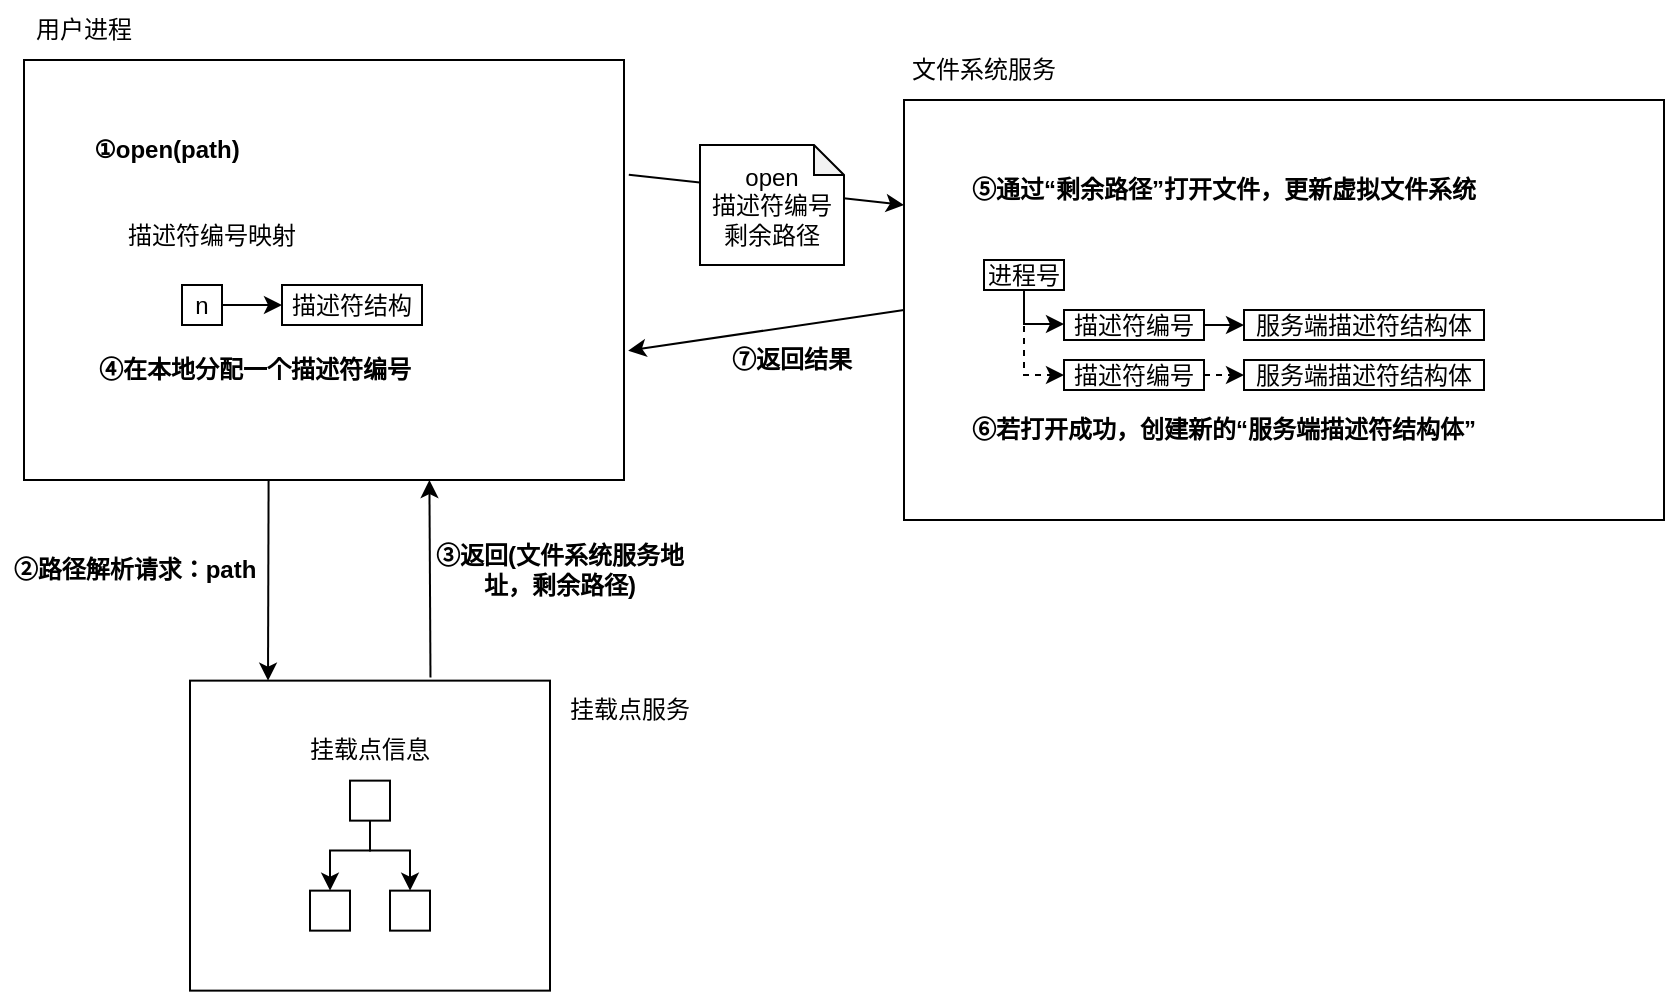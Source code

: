 <mxfile version="20.6.0" type="github">
  <diagram id="J6CUQ6Zd6wHY1RuXkqr0" name="第 1 页">
    <mxGraphModel dx="870" dy="594" grid="1" gridSize="10" guides="1" tooltips="1" connect="1" arrows="1" fold="1" page="1" pageScale="1" pageWidth="827" pageHeight="1169" math="0" shadow="0">
      <root>
        <mxCell id="0" />
        <mxCell id="1" parent="0" />
        <mxCell id="9UtF8d29-u4skydW_kOp-44" value="" style="endArrow=classic;html=1;rounded=0;exitX=1.008;exitY=0.273;exitDx=0;exitDy=0;exitPerimeter=0;entryX=0;entryY=0.25;entryDx=0;entryDy=0;" edge="1" parent="1" source="9UtF8d29-u4skydW_kOp-5" target="9UtF8d29-u4skydW_kOp-6">
          <mxGeometry width="50" height="50" relative="1" as="geometry">
            <mxPoint x="380" y="330" as="sourcePoint" />
            <mxPoint x="430" y="280" as="targetPoint" />
          </mxGeometry>
        </mxCell>
        <mxCell id="9UtF8d29-u4skydW_kOp-5" value="" style="rounded=0;whiteSpace=wrap;html=1;" vertex="1" parent="1">
          <mxGeometry x="40" y="120" width="300" height="210" as="geometry" />
        </mxCell>
        <mxCell id="9UtF8d29-u4skydW_kOp-6" value="" style="rounded=0;whiteSpace=wrap;html=1;" vertex="1" parent="1">
          <mxGeometry x="480" y="140" width="380" height="210" as="geometry" />
        </mxCell>
        <mxCell id="9UtF8d29-u4skydW_kOp-7" value="文件系统服务" style="text;html=1;strokeColor=none;fillColor=none;align=center;verticalAlign=middle;whiteSpace=wrap;rounded=0;" vertex="1" parent="1">
          <mxGeometry x="470" y="110" width="100" height="30" as="geometry" />
        </mxCell>
        <mxCell id="9UtF8d29-u4skydW_kOp-8" value="用户进程" style="text;html=1;strokeColor=none;fillColor=none;align=center;verticalAlign=middle;whiteSpace=wrap;rounded=0;" vertex="1" parent="1">
          <mxGeometry x="40" y="90" width="60" height="30" as="geometry" />
        </mxCell>
        <mxCell id="9UtF8d29-u4skydW_kOp-13" style="edgeStyle=orthogonalEdgeStyle;rounded=0;orthogonalLoop=1;jettySize=auto;html=1;exitX=1;exitY=0.5;exitDx=0;exitDy=0;entryX=0;entryY=0.5;entryDx=0;entryDy=0;" edge="1" parent="1" source="9UtF8d29-u4skydW_kOp-9" target="9UtF8d29-u4skydW_kOp-12">
          <mxGeometry relative="1" as="geometry" />
        </mxCell>
        <mxCell id="9UtF8d29-u4skydW_kOp-9" value="n" style="rounded=0;whiteSpace=wrap;html=1;" vertex="1" parent="1">
          <mxGeometry x="119" y="232.5" width="20" height="20" as="geometry" />
        </mxCell>
        <mxCell id="9UtF8d29-u4skydW_kOp-10" value="描述符编号映射" style="text;html=1;strokeColor=none;fillColor=none;align=center;verticalAlign=middle;whiteSpace=wrap;rounded=0;" vertex="1" parent="1">
          <mxGeometry x="89" y="192.5" width="90" height="30" as="geometry" />
        </mxCell>
        <mxCell id="9UtF8d29-u4skydW_kOp-12" value="描述符结构" style="rounded=0;whiteSpace=wrap;html=1;" vertex="1" parent="1">
          <mxGeometry x="169" y="232.5" width="70" height="20" as="geometry" />
        </mxCell>
        <mxCell id="9UtF8d29-u4skydW_kOp-14" value="&lt;b&gt;①open(path)&lt;/b&gt;" style="text;html=1;strokeColor=none;fillColor=none;align=center;verticalAlign=middle;whiteSpace=wrap;rounded=0;" vertex="1" parent="1">
          <mxGeometry x="58.5" y="150" width="105" height="30" as="geometry" />
        </mxCell>
        <mxCell id="9UtF8d29-u4skydW_kOp-16" value="open&lt;br&gt;描述符编号&lt;br&gt;剩余路径" style="shape=note;whiteSpace=wrap;html=1;backgroundOutline=1;darkOpacity=0.05;size=15;" vertex="1" parent="1">
          <mxGeometry x="378" y="162.5" width="72" height="60" as="geometry" />
        </mxCell>
        <mxCell id="9UtF8d29-u4skydW_kOp-18" value="" style="rounded=0;whiteSpace=wrap;html=1;" vertex="1" parent="1">
          <mxGeometry x="123" y="430.32" width="180" height="155" as="geometry" />
        </mxCell>
        <mxCell id="9UtF8d29-u4skydW_kOp-19" value="挂载点服务" style="text;html=1;strokeColor=none;fillColor=none;align=center;verticalAlign=middle;whiteSpace=wrap;rounded=0;" vertex="1" parent="1">
          <mxGeometry x="308" y="430.32" width="70" height="30" as="geometry" />
        </mxCell>
        <mxCell id="9UtF8d29-u4skydW_kOp-36" style="edgeStyle=orthogonalEdgeStyle;rounded=0;orthogonalLoop=1;jettySize=auto;html=1;exitX=0.5;exitY=1;exitDx=0;exitDy=0;entryX=0.5;entryY=0;entryDx=0;entryDy=0;" edge="1" parent="1" source="9UtF8d29-u4skydW_kOp-32" target="9UtF8d29-u4skydW_kOp-33">
          <mxGeometry relative="1" as="geometry">
            <Array as="points">
              <mxPoint x="213" y="515.32" />
              <mxPoint x="193" y="515.32" />
            </Array>
          </mxGeometry>
        </mxCell>
        <mxCell id="9UtF8d29-u4skydW_kOp-37" style="edgeStyle=orthogonalEdgeStyle;rounded=0;orthogonalLoop=1;jettySize=auto;html=1;exitX=0.5;exitY=1;exitDx=0;exitDy=0;entryX=0.5;entryY=0;entryDx=0;entryDy=0;" edge="1" parent="1" source="9UtF8d29-u4skydW_kOp-32" target="9UtF8d29-u4skydW_kOp-34">
          <mxGeometry relative="1" as="geometry">
            <Array as="points">
              <mxPoint x="213" y="515.32" />
              <mxPoint x="233" y="515.32" />
            </Array>
          </mxGeometry>
        </mxCell>
        <mxCell id="9UtF8d29-u4skydW_kOp-32" value="" style="rounded=0;whiteSpace=wrap;html=1;" vertex="1" parent="1">
          <mxGeometry x="203" y="480.32" width="20" height="20" as="geometry" />
        </mxCell>
        <mxCell id="9UtF8d29-u4skydW_kOp-33" value="" style="rounded=0;whiteSpace=wrap;html=1;" vertex="1" parent="1">
          <mxGeometry x="183" y="535.32" width="20" height="20" as="geometry" />
        </mxCell>
        <mxCell id="9UtF8d29-u4skydW_kOp-34" value="" style="rounded=0;whiteSpace=wrap;html=1;" vertex="1" parent="1">
          <mxGeometry x="223" y="535.32" width="20" height="20" as="geometry" />
        </mxCell>
        <mxCell id="9UtF8d29-u4skydW_kOp-38" value="挂载点信息" style="text;html=1;strokeColor=none;fillColor=none;align=center;verticalAlign=middle;whiteSpace=wrap;rounded=0;" vertex="1" parent="1">
          <mxGeometry x="173" y="450.32" width="80" height="30" as="geometry" />
        </mxCell>
        <mxCell id="9UtF8d29-u4skydW_kOp-39" value="" style="endArrow=classic;html=1;rounded=0;exitX=0.131;exitY=0.999;exitDx=0;exitDy=0;exitPerimeter=0;" edge="1" parent="1">
          <mxGeometry width="50" height="50" relative="1" as="geometry">
            <mxPoint x="162.3" y="330.0" as="sourcePoint" />
            <mxPoint x="162" y="430.32" as="targetPoint" />
          </mxGeometry>
        </mxCell>
        <mxCell id="9UtF8d29-u4skydW_kOp-40" value="&lt;b&gt;②路径解析请求：path&lt;/b&gt;" style="text;html=1;strokeColor=none;fillColor=none;align=center;verticalAlign=middle;whiteSpace=wrap;rounded=0;" vertex="1" parent="1">
          <mxGeometry x="28" y="360.32" width="135" height="30" as="geometry" />
        </mxCell>
        <mxCell id="9UtF8d29-u4skydW_kOp-41" value="" style="endArrow=classic;html=1;rounded=0;exitX=0.668;exitY=-0.01;exitDx=0;exitDy=0;exitPerimeter=0;entryX=0.399;entryY=0.999;entryDx=0;entryDy=0;entryPerimeter=0;" edge="1" parent="1" source="9UtF8d29-u4skydW_kOp-18">
          <mxGeometry width="50" height="50" relative="1" as="geometry">
            <mxPoint x="238.3" y="340.0" as="sourcePoint" />
            <mxPoint x="242.7" y="330.0" as="targetPoint" />
          </mxGeometry>
        </mxCell>
        <mxCell id="9UtF8d29-u4skydW_kOp-42" value="&lt;b&gt;③返回(文件系统服务地址，剩余路径)&lt;/b&gt;" style="text;html=1;strokeColor=none;fillColor=none;align=center;verticalAlign=middle;whiteSpace=wrap;rounded=0;" vertex="1" parent="1">
          <mxGeometry x="238" y="360.32" width="140" height="30" as="geometry" />
        </mxCell>
        <mxCell id="9UtF8d29-u4skydW_kOp-43" value="&lt;b&gt;④在本地分配一个描述符编号&lt;/b&gt;" style="text;html=1;strokeColor=none;fillColor=none;align=center;verticalAlign=middle;whiteSpace=wrap;rounded=0;" vertex="1" parent="1">
          <mxGeometry x="72" y="260" width="167" height="30" as="geometry" />
        </mxCell>
        <mxCell id="9UtF8d29-u4skydW_kOp-48" style="edgeStyle=orthogonalEdgeStyle;rounded=0;orthogonalLoop=1;jettySize=auto;html=1;exitX=0.5;exitY=1;exitDx=0;exitDy=0;entryX=0;entryY=0.5;entryDx=0;entryDy=0;" edge="1" parent="1" source="9UtF8d29-u4skydW_kOp-45" target="9UtF8d29-u4skydW_kOp-46">
          <mxGeometry relative="1" as="geometry">
            <Array as="points">
              <mxPoint x="540" y="252" />
              <mxPoint x="560" y="252" />
            </Array>
          </mxGeometry>
        </mxCell>
        <mxCell id="9UtF8d29-u4skydW_kOp-55" style="edgeStyle=orthogonalEdgeStyle;rounded=0;orthogonalLoop=1;jettySize=auto;html=1;exitX=0.5;exitY=1;exitDx=0;exitDy=0;entryX=0;entryY=0.5;entryDx=0;entryDy=0;dashed=1;" edge="1" parent="1" source="9UtF8d29-u4skydW_kOp-45" target="9UtF8d29-u4skydW_kOp-52">
          <mxGeometry relative="1" as="geometry" />
        </mxCell>
        <mxCell id="9UtF8d29-u4skydW_kOp-45" value="进程号" style="rounded=0;whiteSpace=wrap;html=1;" vertex="1" parent="1">
          <mxGeometry x="520" y="220" width="40" height="15" as="geometry" />
        </mxCell>
        <mxCell id="9UtF8d29-u4skydW_kOp-50" style="edgeStyle=orthogonalEdgeStyle;rounded=0;orthogonalLoop=1;jettySize=auto;html=1;exitX=1;exitY=0.5;exitDx=0;exitDy=0;entryX=0;entryY=0.5;entryDx=0;entryDy=0;" edge="1" parent="1" source="9UtF8d29-u4skydW_kOp-46" target="9UtF8d29-u4skydW_kOp-47">
          <mxGeometry relative="1" as="geometry" />
        </mxCell>
        <mxCell id="9UtF8d29-u4skydW_kOp-46" value="描述符编号" style="rounded=0;whiteSpace=wrap;html=1;" vertex="1" parent="1">
          <mxGeometry x="560" y="245" width="70" height="15" as="geometry" />
        </mxCell>
        <mxCell id="9UtF8d29-u4skydW_kOp-47" value="服务端描述符结构体" style="rounded=0;whiteSpace=wrap;html=1;" vertex="1" parent="1">
          <mxGeometry x="650" y="245" width="120" height="15" as="geometry" />
        </mxCell>
        <mxCell id="9UtF8d29-u4skydW_kOp-51" style="edgeStyle=orthogonalEdgeStyle;rounded=0;orthogonalLoop=1;jettySize=auto;html=1;exitX=1;exitY=0.5;exitDx=0;exitDy=0;entryX=0;entryY=0.5;entryDx=0;entryDy=0;dashed=1;" edge="1" parent="1" source="9UtF8d29-u4skydW_kOp-52" target="9UtF8d29-u4skydW_kOp-53">
          <mxGeometry relative="1" as="geometry" />
        </mxCell>
        <mxCell id="9UtF8d29-u4skydW_kOp-52" value="描述符编号" style="rounded=0;whiteSpace=wrap;html=1;" vertex="1" parent="1">
          <mxGeometry x="560" y="270" width="70" height="15" as="geometry" />
        </mxCell>
        <mxCell id="9UtF8d29-u4skydW_kOp-53" value="服务端描述符结构体" style="rounded=0;whiteSpace=wrap;html=1;" vertex="1" parent="1">
          <mxGeometry x="650" y="270" width="120" height="15" as="geometry" />
        </mxCell>
        <mxCell id="9UtF8d29-u4skydW_kOp-56" value="&lt;b&gt;⑥若打开成功，创建新的“服务端描述符结构体”&lt;/b&gt;" style="text;html=1;strokeColor=none;fillColor=none;align=center;verticalAlign=middle;whiteSpace=wrap;rounded=0;" vertex="1" parent="1">
          <mxGeometry x="510" y="290" width="260" height="30" as="geometry" />
        </mxCell>
        <mxCell id="9UtF8d29-u4skydW_kOp-57" value="&lt;b&gt;⑤通过“剩余路径”打开文件，更新虚拟文件系统&lt;/b&gt;" style="text;html=1;strokeColor=none;fillColor=none;align=center;verticalAlign=middle;whiteSpace=wrap;rounded=0;" vertex="1" parent="1">
          <mxGeometry x="510" y="170" width="260" height="30" as="geometry" />
        </mxCell>
        <mxCell id="9UtF8d29-u4skydW_kOp-58" value="" style="endArrow=classic;html=1;rounded=0;exitX=0;exitY=0.5;exitDx=0;exitDy=0;entryX=1.007;entryY=0.692;entryDx=0;entryDy=0;entryPerimeter=0;" edge="1" parent="1" source="9UtF8d29-u4skydW_kOp-6" target="9UtF8d29-u4skydW_kOp-5">
          <mxGeometry width="50" height="50" relative="1" as="geometry">
            <mxPoint x="380" y="370" as="sourcePoint" />
            <mxPoint x="350" y="340" as="targetPoint" />
          </mxGeometry>
        </mxCell>
        <mxCell id="9UtF8d29-u4skydW_kOp-59" value="&lt;b&gt;⑦返回结果&lt;/b&gt;" style="text;html=1;strokeColor=none;fillColor=none;align=center;verticalAlign=middle;whiteSpace=wrap;rounded=0;" vertex="1" parent="1">
          <mxGeometry x="378" y="255" width="92" height="30" as="geometry" />
        </mxCell>
      </root>
    </mxGraphModel>
  </diagram>
</mxfile>
